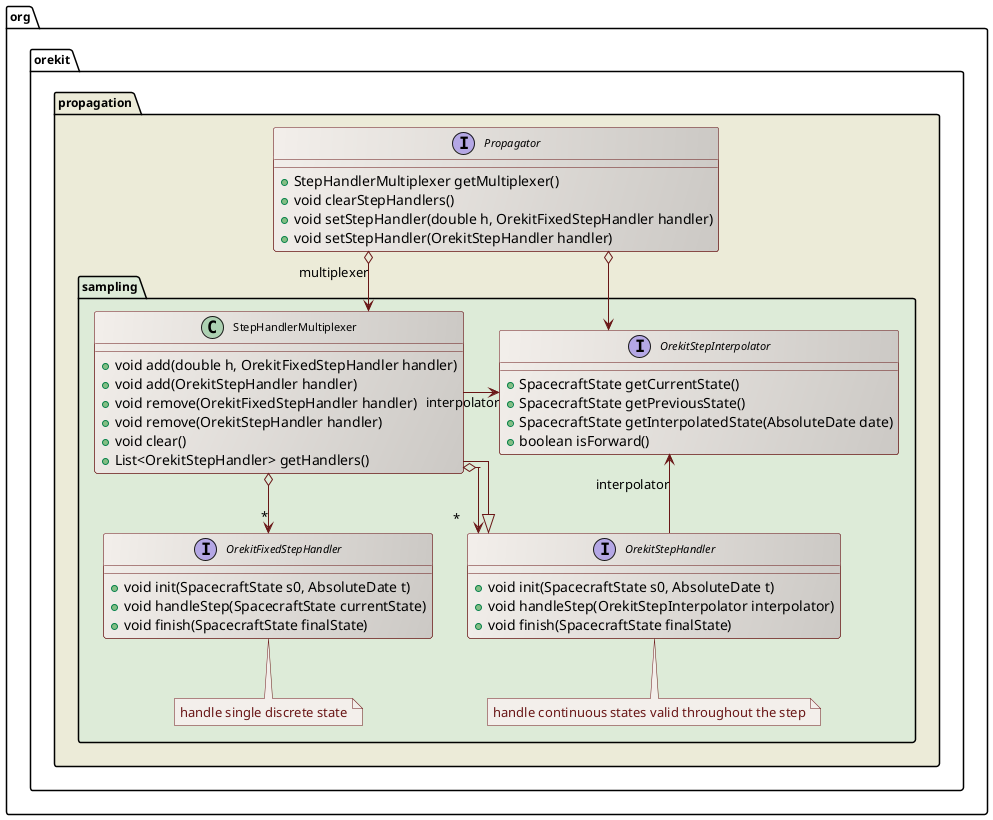' Copyright 2002-2024 CS GROUP
' Licensed to CS GROUP (CS) under one or more
' contributor license agreements.  See the NOTICE file distributed with
' this work for additional information regarding copyright ownership.
' CS licenses this file to You under the Apache License, Version 2.0
' (the "License"); you may not use this file except in compliance with
' the License.  You may obtain a copy of the License at
'
'   http://www.apache.org/licenses/LICENSE-2.0
'
' Unless required by applicable law or agreed to in writing, software
' distributed under the License is distributed on an "AS IS" BASIS,
' WITHOUT WARRANTIES OR CONDITIONS OF ANY KIND, either express or implied.
' See the License for the specific language governing permissions and
' limitations under the License.
 
@startuml

  skinparam svek                  true
  skinparam ClassBackgroundColor  #F3EFEB/CCC9C5
  skinparam ClassArrowColor       #691616
  skinparam ClassBorderColor      #691616
  skinparam NoteBackgroundColor   #F3EFEB
  skinparam NoteBorderColor       #691616
  skinparam NoteFontColor         #691616
  skinparam ClassFontSize         11
  skinparam PackageFontSize       12
  skinparam linetype              ortho

  package org.orekit.propagation #ECEBD8 {

    interface Propagator {
        +StepHandlerMultiplexer getMultiplexer()
        +void clearStepHandlers()
        +void setStepHandler(double h, OrekitFixedStepHandler handler)
        +void setStepHandler(OrekitStepHandler handler)
    }

    package sampling #DDEBD8 {

      class StepHandlerMultiplexer {
        +void add(double h, OrekitFixedStepHandler handler)
        +void add(OrekitStepHandler handler)
        +void remove(OrekitFixedStepHandler handler)
        +void remove(OrekitStepHandler handler)
        +void clear()
        +List<OrekitStepHandler> getHandlers()
      }

      interface OrekitFixedStepHandler {
        +void init(SpacecraftState s0, AbsoluteDate t)
        +void handleStep(SpacecraftState currentState)
        +void finish(SpacecraftState finalState)
      }
      note bottom
      handle single discrete state
      end note

      interface OrekitStepHandler {
        +void init(SpacecraftState s0, AbsoluteDate t)
        +void handleStep(OrekitStepInterpolator interpolator)
        +void finish(SpacecraftState finalState)
      }
      note bottom
      handle continuous states valid throughout the step
      end note

      interface OrekitStepInterpolator {
        +SpacecraftState getCurrentState()
        +SpacecraftState getPreviousState()
        +SpacecraftState getInterpolatedState(AbsoluteDate date)
        +boolean isForward()
      }

      Propagator o--> StepHandlerMultiplexer : multiplexer
      Propagator o--> OrekitStepInterpolator
      StepHandlerMultiplexer -right->      OrekitStepInterpolator : interpolator
      StepHandlerMultiplexer --|>      OrekitStepHandler
      StepHandlerMultiplexer o--> "*" OrekitStepHandler
      StepHandlerMultiplexer o--> "*" OrekitFixedStepHandler
      OrekitStepInterpolator <-down- OrekitStepHandler : interpolator
 
    }

  }

@enduml
